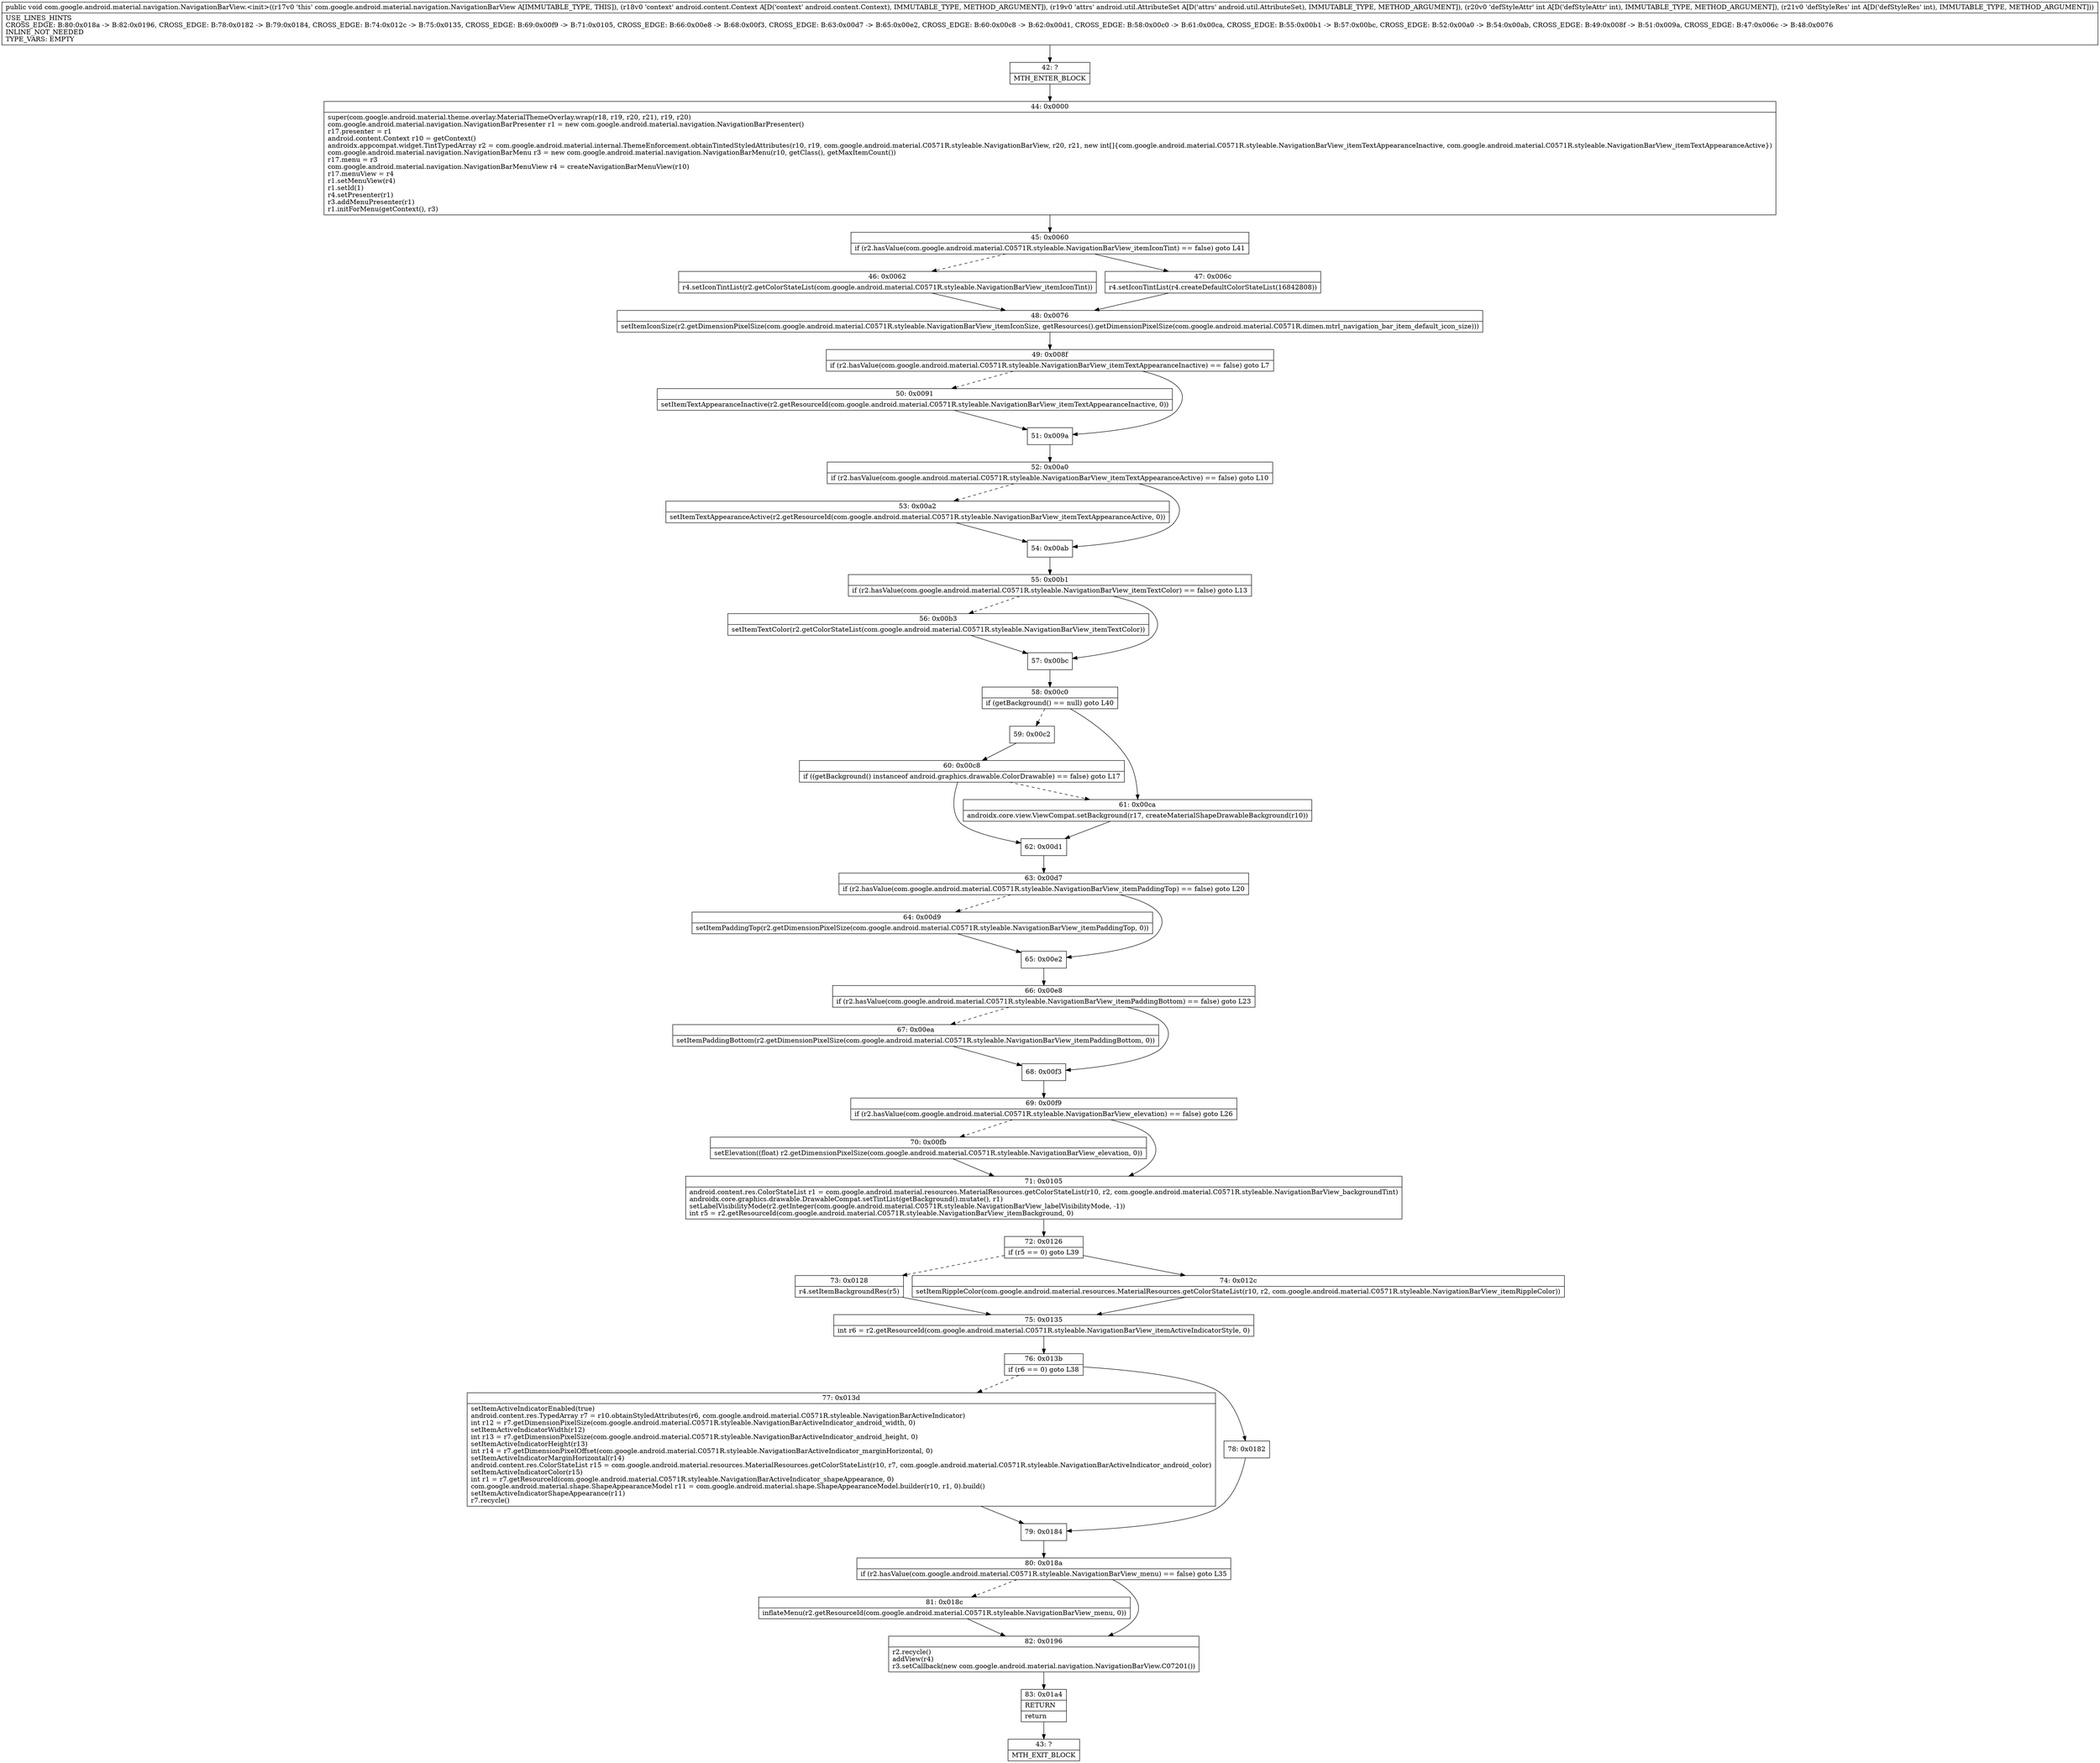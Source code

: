 digraph "CFG forcom.google.android.material.navigation.NavigationBarView.\<init\>(Landroid\/content\/Context;Landroid\/util\/AttributeSet;II)V" {
Node_42 [shape=record,label="{42\:\ ?|MTH_ENTER_BLOCK\l}"];
Node_44 [shape=record,label="{44\:\ 0x0000|super(com.google.android.material.theme.overlay.MaterialThemeOverlay.wrap(r18, r19, r20, r21), r19, r20)\lcom.google.android.material.navigation.NavigationBarPresenter r1 = new com.google.android.material.navigation.NavigationBarPresenter()\lr17.presenter = r1\landroid.content.Context r10 = getContext()\landroidx.appcompat.widget.TintTypedArray r2 = com.google.android.material.internal.ThemeEnforcement.obtainTintedStyledAttributes(r10, r19, com.google.android.material.C0571R.styleable.NavigationBarView, r20, r21, new int[]\{com.google.android.material.C0571R.styleable.NavigationBarView_itemTextAppearanceInactive, com.google.android.material.C0571R.styleable.NavigationBarView_itemTextAppearanceActive\})\lcom.google.android.material.navigation.NavigationBarMenu r3 = new com.google.android.material.navigation.NavigationBarMenu(r10, getClass(), getMaxItemCount())\lr17.menu = r3\lcom.google.android.material.navigation.NavigationBarMenuView r4 = createNavigationBarMenuView(r10)\lr17.menuView = r4\lr1.setMenuView(r4)\lr1.setId(1)\lr4.setPresenter(r1)\lr3.addMenuPresenter(r1)\lr1.initForMenu(getContext(), r3)\l}"];
Node_45 [shape=record,label="{45\:\ 0x0060|if (r2.hasValue(com.google.android.material.C0571R.styleable.NavigationBarView_itemIconTint) == false) goto L41\l}"];
Node_46 [shape=record,label="{46\:\ 0x0062|r4.setIconTintList(r2.getColorStateList(com.google.android.material.C0571R.styleable.NavigationBarView_itemIconTint))\l}"];
Node_48 [shape=record,label="{48\:\ 0x0076|setItemIconSize(r2.getDimensionPixelSize(com.google.android.material.C0571R.styleable.NavigationBarView_itemIconSize, getResources().getDimensionPixelSize(com.google.android.material.C0571R.dimen.mtrl_navigation_bar_item_default_icon_size)))\l}"];
Node_49 [shape=record,label="{49\:\ 0x008f|if (r2.hasValue(com.google.android.material.C0571R.styleable.NavigationBarView_itemTextAppearanceInactive) == false) goto L7\l}"];
Node_50 [shape=record,label="{50\:\ 0x0091|setItemTextAppearanceInactive(r2.getResourceId(com.google.android.material.C0571R.styleable.NavigationBarView_itemTextAppearanceInactive, 0))\l}"];
Node_51 [shape=record,label="{51\:\ 0x009a}"];
Node_52 [shape=record,label="{52\:\ 0x00a0|if (r2.hasValue(com.google.android.material.C0571R.styleable.NavigationBarView_itemTextAppearanceActive) == false) goto L10\l}"];
Node_53 [shape=record,label="{53\:\ 0x00a2|setItemTextAppearanceActive(r2.getResourceId(com.google.android.material.C0571R.styleable.NavigationBarView_itemTextAppearanceActive, 0))\l}"];
Node_54 [shape=record,label="{54\:\ 0x00ab}"];
Node_55 [shape=record,label="{55\:\ 0x00b1|if (r2.hasValue(com.google.android.material.C0571R.styleable.NavigationBarView_itemTextColor) == false) goto L13\l}"];
Node_56 [shape=record,label="{56\:\ 0x00b3|setItemTextColor(r2.getColorStateList(com.google.android.material.C0571R.styleable.NavigationBarView_itemTextColor))\l}"];
Node_57 [shape=record,label="{57\:\ 0x00bc}"];
Node_58 [shape=record,label="{58\:\ 0x00c0|if (getBackground() == null) goto L40\l}"];
Node_59 [shape=record,label="{59\:\ 0x00c2}"];
Node_60 [shape=record,label="{60\:\ 0x00c8|if ((getBackground() instanceof android.graphics.drawable.ColorDrawable) == false) goto L17\l}"];
Node_62 [shape=record,label="{62\:\ 0x00d1}"];
Node_63 [shape=record,label="{63\:\ 0x00d7|if (r2.hasValue(com.google.android.material.C0571R.styleable.NavigationBarView_itemPaddingTop) == false) goto L20\l}"];
Node_64 [shape=record,label="{64\:\ 0x00d9|setItemPaddingTop(r2.getDimensionPixelSize(com.google.android.material.C0571R.styleable.NavigationBarView_itemPaddingTop, 0))\l}"];
Node_65 [shape=record,label="{65\:\ 0x00e2}"];
Node_66 [shape=record,label="{66\:\ 0x00e8|if (r2.hasValue(com.google.android.material.C0571R.styleable.NavigationBarView_itemPaddingBottom) == false) goto L23\l}"];
Node_67 [shape=record,label="{67\:\ 0x00ea|setItemPaddingBottom(r2.getDimensionPixelSize(com.google.android.material.C0571R.styleable.NavigationBarView_itemPaddingBottom, 0))\l}"];
Node_68 [shape=record,label="{68\:\ 0x00f3}"];
Node_69 [shape=record,label="{69\:\ 0x00f9|if (r2.hasValue(com.google.android.material.C0571R.styleable.NavigationBarView_elevation) == false) goto L26\l}"];
Node_70 [shape=record,label="{70\:\ 0x00fb|setElevation((float) r2.getDimensionPixelSize(com.google.android.material.C0571R.styleable.NavigationBarView_elevation, 0))\l}"];
Node_71 [shape=record,label="{71\:\ 0x0105|android.content.res.ColorStateList r1 = com.google.android.material.resources.MaterialResources.getColorStateList(r10, r2, com.google.android.material.C0571R.styleable.NavigationBarView_backgroundTint)\landroidx.core.graphics.drawable.DrawableCompat.setTintList(getBackground().mutate(), r1)\lsetLabelVisibilityMode(r2.getInteger(com.google.android.material.C0571R.styleable.NavigationBarView_labelVisibilityMode, \-1))\lint r5 = r2.getResourceId(com.google.android.material.C0571R.styleable.NavigationBarView_itemBackground, 0)\l}"];
Node_72 [shape=record,label="{72\:\ 0x0126|if (r5 == 0) goto L39\l}"];
Node_73 [shape=record,label="{73\:\ 0x0128|r4.setItemBackgroundRes(r5)\l}"];
Node_75 [shape=record,label="{75\:\ 0x0135|int r6 = r2.getResourceId(com.google.android.material.C0571R.styleable.NavigationBarView_itemActiveIndicatorStyle, 0)\l}"];
Node_76 [shape=record,label="{76\:\ 0x013b|if (r6 == 0) goto L38\l}"];
Node_77 [shape=record,label="{77\:\ 0x013d|setItemActiveIndicatorEnabled(true)\landroid.content.res.TypedArray r7 = r10.obtainStyledAttributes(r6, com.google.android.material.C0571R.styleable.NavigationBarActiveIndicator)\lint r12 = r7.getDimensionPixelSize(com.google.android.material.C0571R.styleable.NavigationBarActiveIndicator_android_width, 0)\lsetItemActiveIndicatorWidth(r12)\lint r13 = r7.getDimensionPixelSize(com.google.android.material.C0571R.styleable.NavigationBarActiveIndicator_android_height, 0)\lsetItemActiveIndicatorHeight(r13)\lint r14 = r7.getDimensionPixelOffset(com.google.android.material.C0571R.styleable.NavigationBarActiveIndicator_marginHorizontal, 0)\lsetItemActiveIndicatorMarginHorizontal(r14)\landroid.content.res.ColorStateList r15 = com.google.android.material.resources.MaterialResources.getColorStateList(r10, r7, com.google.android.material.C0571R.styleable.NavigationBarActiveIndicator_android_color)\lsetItemActiveIndicatorColor(r15)\lint r1 = r7.getResourceId(com.google.android.material.C0571R.styleable.NavigationBarActiveIndicator_shapeAppearance, 0)\lcom.google.android.material.shape.ShapeAppearanceModel r11 = com.google.android.material.shape.ShapeAppearanceModel.builder(r10, r1, 0).build()\lsetItemActiveIndicatorShapeAppearance(r11)\lr7.recycle()\l}"];
Node_79 [shape=record,label="{79\:\ 0x0184}"];
Node_80 [shape=record,label="{80\:\ 0x018a|if (r2.hasValue(com.google.android.material.C0571R.styleable.NavigationBarView_menu) == false) goto L35\l}"];
Node_81 [shape=record,label="{81\:\ 0x018c|inflateMenu(r2.getResourceId(com.google.android.material.C0571R.styleable.NavigationBarView_menu, 0))\l}"];
Node_82 [shape=record,label="{82\:\ 0x0196|r2.recycle()\laddView(r4)\lr3.setCallback(new com.google.android.material.navigation.NavigationBarView.C07201())\l}"];
Node_83 [shape=record,label="{83\:\ 0x01a4|RETURN\l|return\l}"];
Node_43 [shape=record,label="{43\:\ ?|MTH_EXIT_BLOCK\l}"];
Node_78 [shape=record,label="{78\:\ 0x0182}"];
Node_74 [shape=record,label="{74\:\ 0x012c|setItemRippleColor(com.google.android.material.resources.MaterialResources.getColorStateList(r10, r2, com.google.android.material.C0571R.styleable.NavigationBarView_itemRippleColor))\l}"];
Node_61 [shape=record,label="{61\:\ 0x00ca|androidx.core.view.ViewCompat.setBackground(r17, createMaterialShapeDrawableBackground(r10))\l}"];
Node_47 [shape=record,label="{47\:\ 0x006c|r4.setIconTintList(r4.createDefaultColorStateList(16842808))\l}"];
MethodNode[shape=record,label="{public void com.google.android.material.navigation.NavigationBarView.\<init\>((r17v0 'this' com.google.android.material.navigation.NavigationBarView A[IMMUTABLE_TYPE, THIS]), (r18v0 'context' android.content.Context A[D('context' android.content.Context), IMMUTABLE_TYPE, METHOD_ARGUMENT]), (r19v0 'attrs' android.util.AttributeSet A[D('attrs' android.util.AttributeSet), IMMUTABLE_TYPE, METHOD_ARGUMENT]), (r20v0 'defStyleAttr' int A[D('defStyleAttr' int), IMMUTABLE_TYPE, METHOD_ARGUMENT]), (r21v0 'defStyleRes' int A[D('defStyleRes' int), IMMUTABLE_TYPE, METHOD_ARGUMENT]))  | USE_LINES_HINTS\lCROSS_EDGE: B:80:0x018a \-\> B:82:0x0196, CROSS_EDGE: B:78:0x0182 \-\> B:79:0x0184, CROSS_EDGE: B:74:0x012c \-\> B:75:0x0135, CROSS_EDGE: B:69:0x00f9 \-\> B:71:0x0105, CROSS_EDGE: B:66:0x00e8 \-\> B:68:0x00f3, CROSS_EDGE: B:63:0x00d7 \-\> B:65:0x00e2, CROSS_EDGE: B:60:0x00c8 \-\> B:62:0x00d1, CROSS_EDGE: B:58:0x00c0 \-\> B:61:0x00ca, CROSS_EDGE: B:55:0x00b1 \-\> B:57:0x00bc, CROSS_EDGE: B:52:0x00a0 \-\> B:54:0x00ab, CROSS_EDGE: B:49:0x008f \-\> B:51:0x009a, CROSS_EDGE: B:47:0x006c \-\> B:48:0x0076\lINLINE_NOT_NEEDED\lTYPE_VARS: EMPTY\l}"];
MethodNode -> Node_42;Node_42 -> Node_44;
Node_44 -> Node_45;
Node_45 -> Node_46[style=dashed];
Node_45 -> Node_47;
Node_46 -> Node_48;
Node_48 -> Node_49;
Node_49 -> Node_50[style=dashed];
Node_49 -> Node_51;
Node_50 -> Node_51;
Node_51 -> Node_52;
Node_52 -> Node_53[style=dashed];
Node_52 -> Node_54;
Node_53 -> Node_54;
Node_54 -> Node_55;
Node_55 -> Node_56[style=dashed];
Node_55 -> Node_57;
Node_56 -> Node_57;
Node_57 -> Node_58;
Node_58 -> Node_59[style=dashed];
Node_58 -> Node_61;
Node_59 -> Node_60;
Node_60 -> Node_61[style=dashed];
Node_60 -> Node_62;
Node_62 -> Node_63;
Node_63 -> Node_64[style=dashed];
Node_63 -> Node_65;
Node_64 -> Node_65;
Node_65 -> Node_66;
Node_66 -> Node_67[style=dashed];
Node_66 -> Node_68;
Node_67 -> Node_68;
Node_68 -> Node_69;
Node_69 -> Node_70[style=dashed];
Node_69 -> Node_71;
Node_70 -> Node_71;
Node_71 -> Node_72;
Node_72 -> Node_73[style=dashed];
Node_72 -> Node_74;
Node_73 -> Node_75;
Node_75 -> Node_76;
Node_76 -> Node_77[style=dashed];
Node_76 -> Node_78;
Node_77 -> Node_79;
Node_79 -> Node_80;
Node_80 -> Node_81[style=dashed];
Node_80 -> Node_82;
Node_81 -> Node_82;
Node_82 -> Node_83;
Node_83 -> Node_43;
Node_78 -> Node_79;
Node_74 -> Node_75;
Node_61 -> Node_62;
Node_47 -> Node_48;
}

